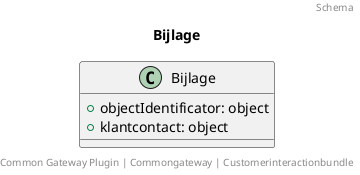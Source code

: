 @startuml
title: Bijlage
footer: Common Gateway Plugin | Commongateway | Customerinteractionbundle 
header: Schema

class Bijlage {
  + objectIdentificator: object
  + klantcontact: object
}
@enduml

